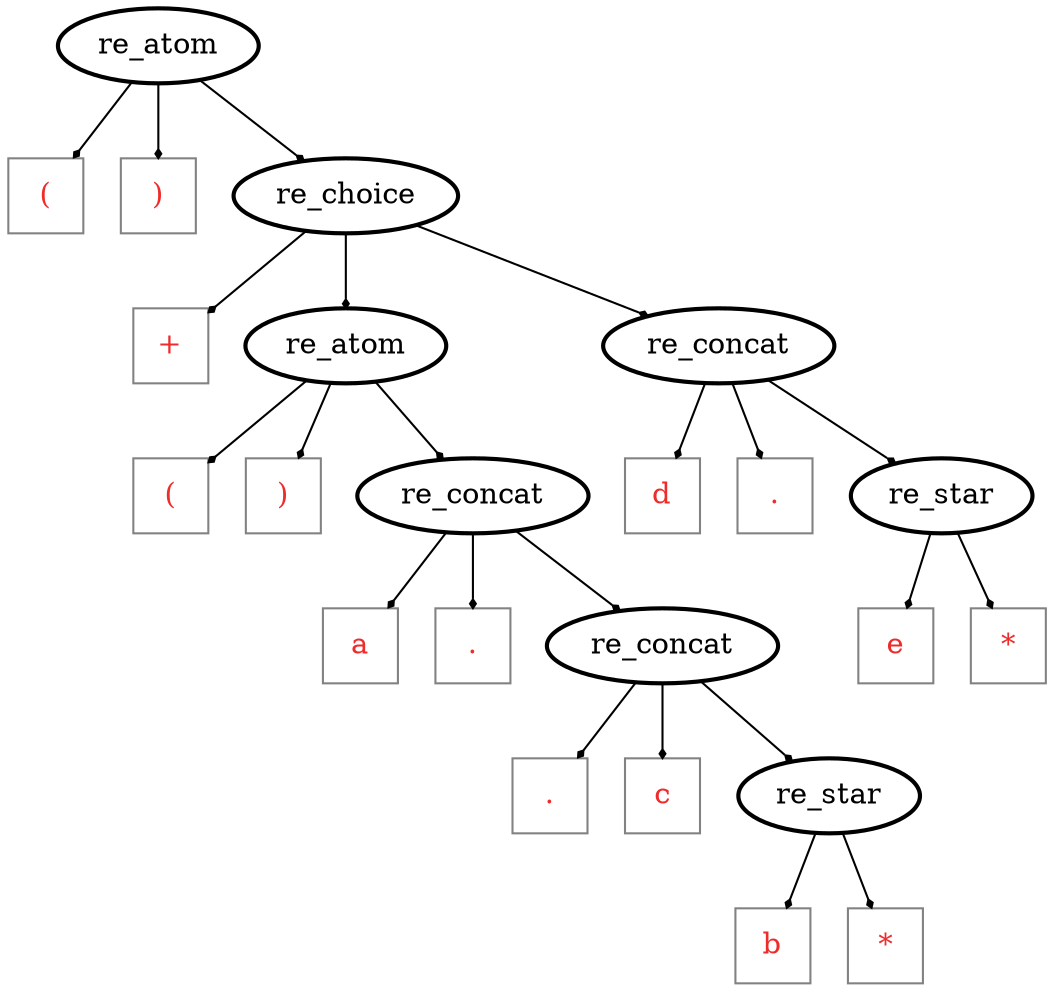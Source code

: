 digraph "graph" {
	node [label="\N"];
	graph [center=true,
		fontname=helvetica,
		bb="0 0 416 468"];
	subgraph token_graph {
		graph [center="",
			fontname="",
			bb=""];
		3083025836 [label="(", shape=rect, width="0.5", regular=true, fixedsize=true, color=gray51, fontcolor=firebrick2];
		3083025868 [label="(", shape=rect, width="0.5", regular=true, fixedsize=true, color=gray51, fontcolor=firebrick2];
		3083025900 [label=a, shape=rect, width="0.5", regular=true, fixedsize=true, color=gray51, fontcolor=firebrick2];
		3083025932 [label=".", shape=rect, width="0.5", regular=true, fixedsize=true, color=gray51, fontcolor=firebrick2];
		3083025964 [label=b, shape=rect, width="0.5", regular=true, fixedsize=true, color=gray51, fontcolor=firebrick2];
		3083025996 [label="*", shape=rect, width="0.5", regular=true, fixedsize=true, color=gray51, fontcolor=firebrick2];
		3083026060 [label=".", shape=rect, width="0.5", regular=true, fixedsize=true, color=gray51, fontcolor=firebrick2];
		3083026092 [label=c, shape=rect, width="0.5", regular=true, fixedsize=true, color=gray51, fontcolor=firebrick2];
		3083026188 [label=")", shape=rect, width="0.5", regular=true, fixedsize=true, color=gray51, fontcolor=firebrick2];
		3083026252 [label="+", shape=rect, width="0.5", regular=true, fixedsize=true, color=gray51, fontcolor=firebrick2];
		3083026284 [label=d, shape=rect, width="0.5", regular=true, fixedsize=true, color=gray51, fontcolor=firebrick2];
		3083026316 [label=".", shape=rect, width="0.5", regular=true, fixedsize=true, color=gray51, fontcolor=firebrick2];
		3083026348 [label=e, shape=rect, width="0.5", regular=true, fixedsize=true, color=gray51, fontcolor=firebrick2];
		3083026380 [label="*", shape=rect, width="0.5", regular=true, fixedsize=true, color=gray51, fontcolor=firebrick2];
		3083788396 [label=")", shape=rect, width="0.5", regular=true, fixedsize=true, color=gray51, fontcolor=firebrick2];
	}
	3083788428 [label=re_atom, style=bold];
	3083788364 [label=re_choice, style=bold];
	3083026220 [label=re_atom, style=bold];
	3083026156 [label=re_concat, style=bold];
	3083026124 [label=re_concat, style=bold];
	3083026028 [label=re_star, style=bold];
	3083788332 [label=re_concat, style=bold];
	3083026412 [label=re_star, style=bold];
	3083788428 -> 3083025836 [arrowhead=diamond, arrowsize="0.35"];
	3083026220 -> 3083025868 [arrowhead=diamond, arrowsize="0.35"];
	3083026156 -> 3083025900 [arrowhead=diamond, arrowsize="0.35"];
	3083026156 -> 3083025932 [arrowhead=diamond, arrowsize="0.35"];
	3083026028 -> 3083025964 [arrowhead=diamond, arrowsize="0.35"];
	3083026028 -> 3083025996 [arrowhead=diamond, arrowsize="0.35"];
	3083026124 -> 3083026028 [arrowhead=diamond, arrowsize="0.35"];
	3083026124 -> 3083026060 [arrowhead=diamond, arrowsize="0.35"];
	3083026124 -> 3083026092 [arrowhead=diamond, arrowsize="0.35"];
	3083026156 -> 3083026124 [arrowhead=diamond, arrowsize="0.35"];
	3083026220 -> 3083026156 [arrowhead=diamond, arrowsize="0.35"];
	3083026220 -> 3083026188 [arrowhead=diamond, arrowsize="0.35"];
	3083788364 -> 3083026220 [arrowhead=diamond, arrowsize="0.35"];
	3083788364 -> 3083026252 [arrowhead=diamond, arrowsize="0.35"];
	3083788332 -> 3083026284 [arrowhead=diamond, arrowsize="0.35"];
	3083788332 -> 3083026316 [arrowhead=diamond, arrowsize="0.35"];
	3083026412 -> 3083026348 [arrowhead=diamond, arrowsize="0.35"];
	3083026412 -> 3083026380 [arrowhead=diamond, arrowsize="0.35"];
	3083788332 -> 3083026412 [arrowhead=diamond, arrowsize="0.35"];
	3083788364 -> 3083788332 [arrowhead=diamond, arrowsize="0.35"];
	3083788428 -> 3083788364 [arrowhead=diamond, arrowsize="0.35"];
	3083788428 -> 3083788396 [arrowhead=diamond, arrowsize="0.35"];
}
